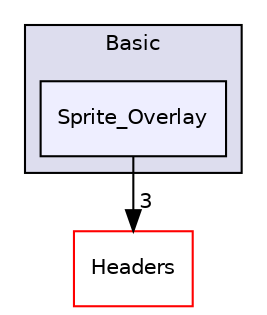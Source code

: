 digraph "Sprite_Overlay" {
  compound=true
  node [ fontsize="10", fontname="Helvetica"];
  edge [ labelfontsize="10", labelfontname="Helvetica"];
  subgraph clusterdir_fff1b91a0428f70ca6ccff656ee7b826 {
    graph [ bgcolor="#ddddee", pencolor="black", label="Basic" fontname="Helvetica", fontsize="10", URL="dir_fff1b91a0428f70ca6ccff656ee7b826.html"]
  dir_465bdef9bd6bdebcd00e8740ffe744da [shape=box, label="Sprite_Overlay", style="filled", fillcolor="#eeeeff", pencolor="black", URL="dir_465bdef9bd6bdebcd00e8740ffe744da.html"];
  }
  dir_3ed09e8ce6640af79318ee4a8db1ede0 [shape=box label="Headers" fillcolor="white" style="filled" color="red" URL="dir_3ed09e8ce6640af79318ee4a8db1ede0.html"];
  dir_465bdef9bd6bdebcd00e8740ffe744da->dir_3ed09e8ce6640af79318ee4a8db1ede0 [headlabel="3", labeldistance=1.5 headhref="dir_000065_000008.html"];
}

